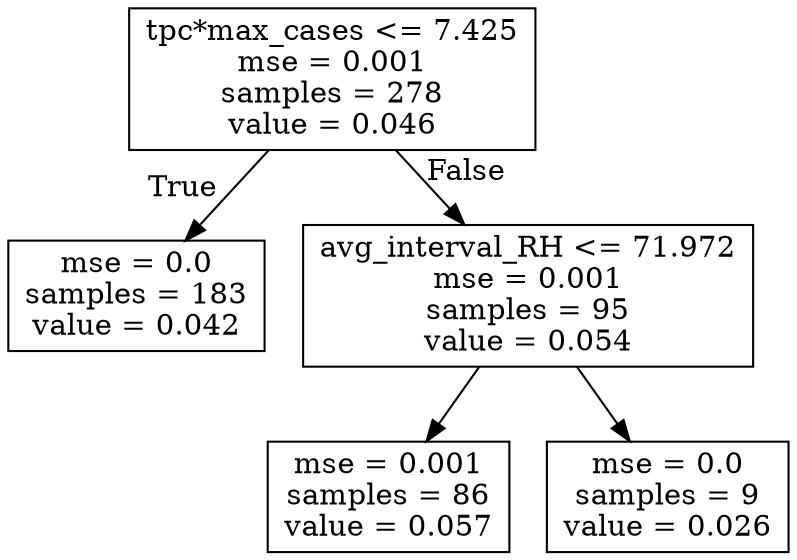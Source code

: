 digraph Tree {
node [shape=box] ;
0 [label="tpc*max_cases <= 7.425\nmse = 0.001\nsamples = 278\nvalue = 0.046"] ;
1 [label="mse = 0.0\nsamples = 183\nvalue = 0.042"] ;
0 -> 1 [labeldistance=2.5, labelangle=45, headlabel="True"] ;
2 [label="avg_interval_RH <= 71.972\nmse = 0.001\nsamples = 95\nvalue = 0.054"] ;
0 -> 2 [labeldistance=2.5, labelangle=-45, headlabel="False"] ;
3 [label="mse = 0.001\nsamples = 86\nvalue = 0.057"] ;
2 -> 3 ;
4 [label="mse = 0.0\nsamples = 9\nvalue = 0.026"] ;
2 -> 4 ;
}